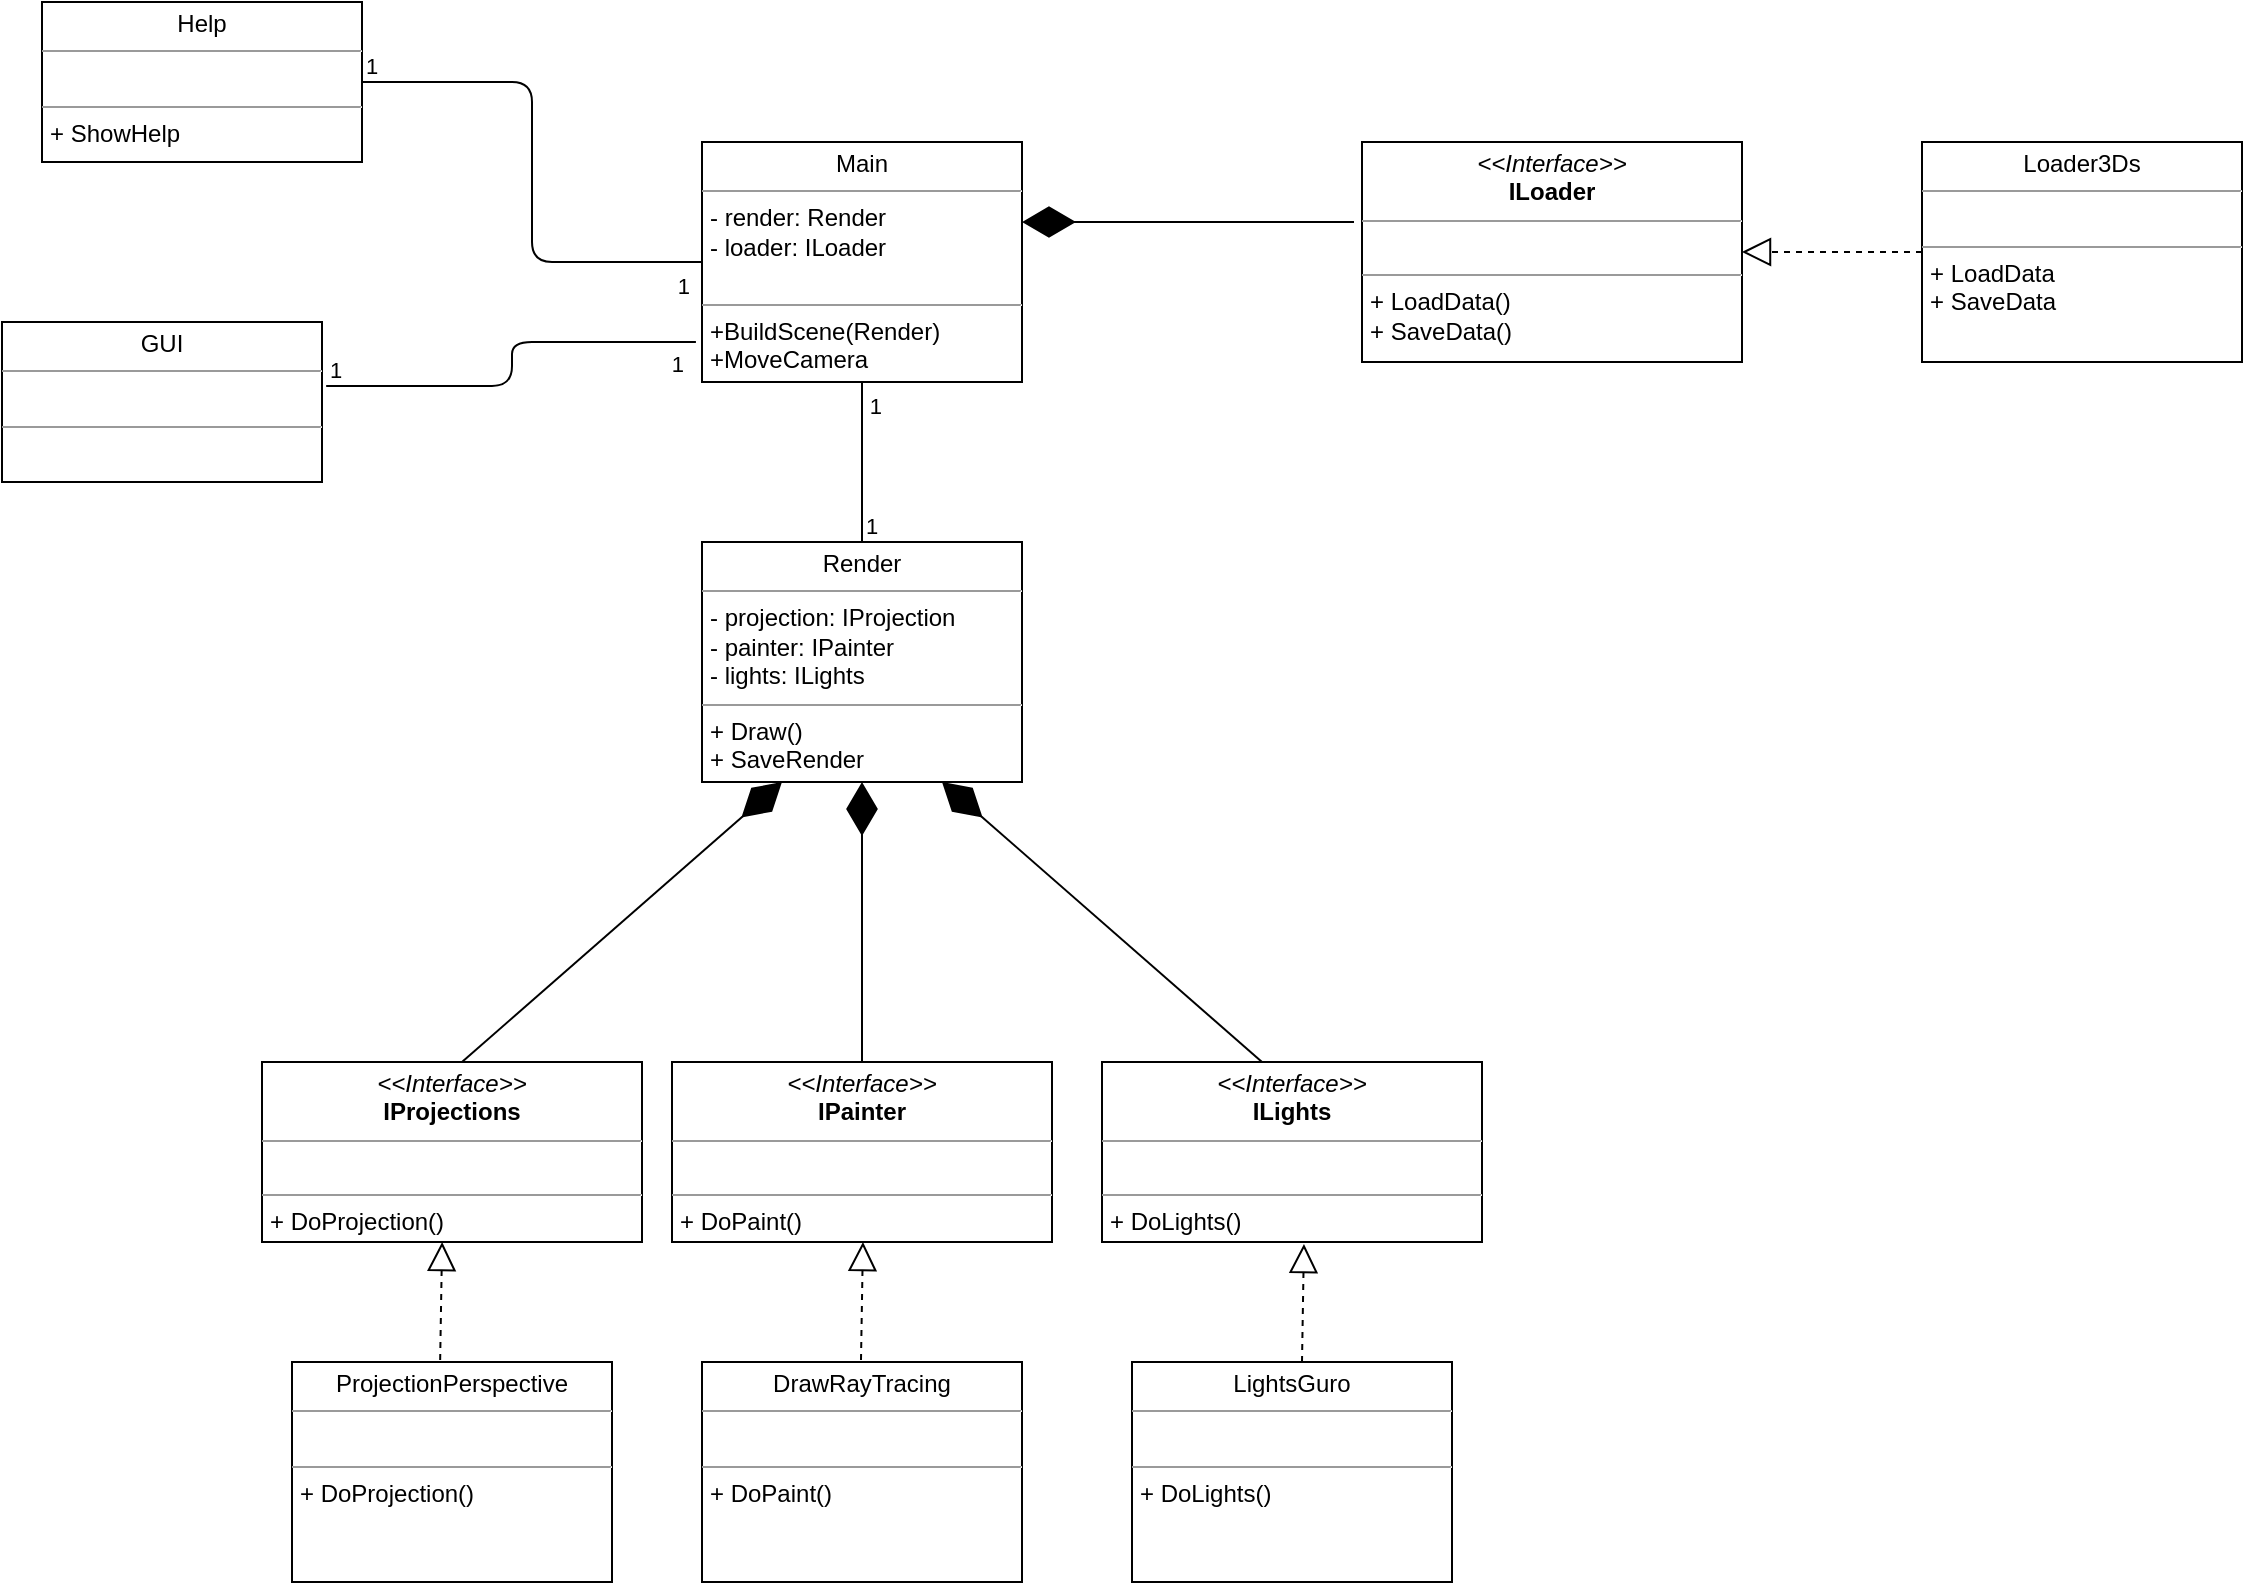 <mxfile version="14.6.13" type="device"><diagram id="lxWW4MPbczpgZTvlSC1j" name="Page-1"><mxGraphModel dx="2249" dy="1932" grid="1" gridSize="10" guides="1" tooltips="1" connect="1" arrows="1" fold="1" page="1" pageScale="1" pageWidth="827" pageHeight="1169" math="0" shadow="0"><root><mxCell id="0"/><mxCell id="1" parent="0"/><mxCell id="15YVuwfwYw7TAQNiyavK-1" value="&lt;p style=&quot;margin: 0px ; margin-top: 4px ; text-align: center&quot;&gt;Render&lt;br&gt;&lt;/p&gt;&lt;hr size=&quot;1&quot;&gt;&lt;p style=&quot;margin: 0px ; margin-left: 4px&quot;&gt;- projection: IProjection&lt;/p&gt;&lt;p style=&quot;margin: 0px ; margin-left: 4px&quot;&gt;- painter: IPainter&lt;/p&gt;&lt;p style=&quot;margin: 0px ; margin-left: 4px&quot;&gt;- lights: ILights&lt;br&gt;&lt;/p&gt;&lt;hr size=&quot;1&quot;&gt;&lt;p style=&quot;margin: 0px ; margin-left: 4px&quot;&gt;+ Draw()&lt;/p&gt;&lt;p style=&quot;margin: 0px ; margin-left: 4px&quot;&gt;+ SaveRender&lt;br&gt;&lt;/p&gt;" style="verticalAlign=top;align=left;overflow=fill;fontSize=12;fontFamily=Helvetica;html=1;" vertex="1" parent="1"><mxGeometry x="300" y="220" width="160" height="120" as="geometry"/></mxCell><mxCell id="15YVuwfwYw7TAQNiyavK-5" value="" style="endArrow=diamondThin;endFill=1;endSize=24;html=1;exitX=0.5;exitY=0;exitDx=0;exitDy=0;entryX=0.25;entryY=1;entryDx=0;entryDy=0;" edge="1" parent="1" target="15YVuwfwYw7TAQNiyavK-1"><mxGeometry width="160" relative="1" as="geometry"><mxPoint x="180" y="480" as="sourcePoint"/><mxPoint x="320" y="360" as="targetPoint"/></mxGeometry></mxCell><mxCell id="15YVuwfwYw7TAQNiyavK-6" value="" style="endArrow=diamondThin;endFill=1;endSize=24;html=1;exitX=0.5;exitY=0;exitDx=0;exitDy=0;entryX=0.5;entryY=1;entryDx=0;entryDy=0;" edge="1" parent="1" target="15YVuwfwYw7TAQNiyavK-1"><mxGeometry width="160" relative="1" as="geometry"><mxPoint x="380" y="480" as="sourcePoint"/><mxPoint x="380" y="360" as="targetPoint"/></mxGeometry></mxCell><mxCell id="15YVuwfwYw7TAQNiyavK-7" value="" style="endArrow=diamondThin;endFill=1;endSize=24;html=1;exitX=0.5;exitY=0;exitDx=0;exitDy=0;entryX=0.75;entryY=1;entryDx=0;entryDy=0;" edge="1" parent="1" target="15YVuwfwYw7TAQNiyavK-1"><mxGeometry width="160" relative="1" as="geometry"><mxPoint x="580" y="480" as="sourcePoint"/><mxPoint x="420" y="320" as="targetPoint"/><Array as="points"/></mxGeometry></mxCell><mxCell id="15YVuwfwYw7TAQNiyavK-8" value="&lt;p style=&quot;margin: 0px ; margin-top: 4px ; text-align: center&quot;&gt;&lt;i&gt;&amp;lt;&amp;lt;Interface&amp;gt;&amp;gt;&lt;/i&gt;&lt;br&gt;&lt;b&gt;IProjections&lt;/b&gt;&lt;/p&gt;&lt;hr size=&quot;1&quot;&gt;&lt;p style=&quot;margin: 0px ; margin-left: 4px&quot;&gt;&lt;br&gt;&lt;/p&gt;&lt;hr size=&quot;1&quot;&gt;&lt;p style=&quot;margin: 0px ; margin-left: 4px&quot;&gt;+ DoProjection()&lt;br&gt;&lt;/p&gt;" style="verticalAlign=top;align=left;overflow=fill;fontSize=12;fontFamily=Helvetica;html=1;" vertex="1" parent="1"><mxGeometry x="80" y="480" width="190" height="90" as="geometry"/></mxCell><mxCell id="15YVuwfwYw7TAQNiyavK-9" value="&lt;p style=&quot;margin: 0px ; margin-top: 4px ; text-align: center&quot;&gt;&lt;i&gt;&amp;lt;&amp;lt;Interface&amp;gt;&amp;gt;&lt;/i&gt;&lt;br&gt;&lt;b&gt;IPainter&lt;/b&gt;&lt;/p&gt;&lt;hr size=&quot;1&quot;&gt;&lt;p style=&quot;margin: 0px ; margin-left: 4px&quot;&gt;&lt;br&gt;&lt;/p&gt;&lt;hr size=&quot;1&quot;&gt;&lt;p style=&quot;margin: 0px ; margin-left: 4px&quot;&gt;+ DoPaint()&lt;br&gt;&lt;/p&gt;" style="verticalAlign=top;align=left;overflow=fill;fontSize=12;fontFamily=Helvetica;html=1;" vertex="1" parent="1"><mxGeometry x="285" y="480" width="190" height="90" as="geometry"/></mxCell><mxCell id="15YVuwfwYw7TAQNiyavK-10" value="&lt;p style=&quot;margin: 0px ; margin-top: 4px ; text-align: center&quot;&gt;&lt;i&gt;&amp;lt;&amp;lt;Interface&amp;gt;&amp;gt;&lt;/i&gt;&lt;br&gt;&lt;b&gt;ILights&lt;/b&gt;&lt;/p&gt;&lt;hr size=&quot;1&quot;&gt;&lt;p style=&quot;margin: 0px ; margin-left: 4px&quot;&gt;&lt;br&gt;&lt;/p&gt;&lt;hr size=&quot;1&quot;&gt;&lt;p style=&quot;margin: 0px ; margin-left: 4px&quot;&gt;+ DoLights()&lt;br&gt;&lt;/p&gt;" style="verticalAlign=top;align=left;overflow=fill;fontSize=12;fontFamily=Helvetica;html=1;" vertex="1" parent="1"><mxGeometry x="500" y="480" width="190" height="90" as="geometry"/></mxCell><mxCell id="15YVuwfwYw7TAQNiyavK-11" value="&lt;p style=&quot;margin: 0px ; margin-top: 4px ; text-align: center&quot;&gt;ProjectionPerspective&lt;br&gt;&lt;/p&gt;&lt;hr size=&quot;1&quot;&gt;&lt;br&gt;&lt;hr size=&quot;1&quot;&gt;&lt;p style=&quot;margin: 0px ; margin-left: 4px&quot;&gt;+ DoProjection()&lt;/p&gt;" style="verticalAlign=top;align=left;overflow=fill;fontSize=12;fontFamily=Helvetica;html=1;" vertex="1" parent="1"><mxGeometry x="95" y="630" width="160" height="110" as="geometry"/></mxCell><mxCell id="15YVuwfwYw7TAQNiyavK-12" value="&lt;p style=&quot;margin: 0px ; margin-top: 4px ; text-align: center&quot;&gt;DrawRayTracing&lt;br&gt;&lt;/p&gt;&lt;hr size=&quot;1&quot;&gt;&lt;br&gt;&lt;hr size=&quot;1&quot;&gt;&lt;p style=&quot;margin: 0px ; margin-left: 4px&quot;&gt;+ DoPaint()&lt;/p&gt;" style="verticalAlign=top;align=left;overflow=fill;fontSize=12;fontFamily=Helvetica;html=1;" vertex="1" parent="1"><mxGeometry x="300" y="630" width="160" height="110" as="geometry"/></mxCell><mxCell id="15YVuwfwYw7TAQNiyavK-13" value="&lt;p style=&quot;margin: 0px ; margin-top: 4px ; text-align: center&quot;&gt;LightsGuro&lt;br&gt;&lt;/p&gt;&lt;hr size=&quot;1&quot;&gt;&lt;br&gt;&lt;hr size=&quot;1&quot;&gt;&lt;p style=&quot;margin: 0px ; margin-left: 4px&quot;&gt;+ DoLights()&lt;/p&gt;" style="verticalAlign=top;align=left;overflow=fill;fontSize=12;fontFamily=Helvetica;html=1;" vertex="1" parent="1"><mxGeometry x="515" y="630" width="160" height="110" as="geometry"/></mxCell><mxCell id="15YVuwfwYw7TAQNiyavK-14" value="" style="endArrow=block;dashed=1;endFill=0;endSize=12;html=1;entryX=0.474;entryY=1;entryDx=0;entryDy=0;entryPerimeter=0;exitX=0.463;exitY=-0.009;exitDx=0;exitDy=0;exitPerimeter=0;" edge="1" parent="1" source="15YVuwfwYw7TAQNiyavK-11" target="15YVuwfwYw7TAQNiyavK-8"><mxGeometry width="160" relative="1" as="geometry"><mxPoint x="30" y="590" as="sourcePoint"/><mxPoint x="170" y="580" as="targetPoint"/></mxGeometry></mxCell><mxCell id="15YVuwfwYw7TAQNiyavK-15" value="" style="endArrow=block;dashed=1;endFill=0;endSize=12;html=1;entryX=0.474;entryY=1;entryDx=0;entryDy=0;entryPerimeter=0;exitX=0.463;exitY=-0.009;exitDx=0;exitDy=0;exitPerimeter=0;" edge="1" parent="1"><mxGeometry width="160" relative="1" as="geometry"><mxPoint x="379.5" y="629.01" as="sourcePoint"/><mxPoint x="380.48" y="570" as="targetPoint"/></mxGeometry></mxCell><mxCell id="15YVuwfwYw7TAQNiyavK-17" value="" style="endArrow=block;dashed=1;endFill=0;endSize=12;html=1;entryX=0.474;entryY=1;entryDx=0;entryDy=0;entryPerimeter=0;exitX=0.463;exitY=-0.009;exitDx=0;exitDy=0;exitPerimeter=0;" edge="1" parent="1"><mxGeometry width="160" relative="1" as="geometry"><mxPoint x="600" y="630" as="sourcePoint"/><mxPoint x="600.98" y="570.99" as="targetPoint"/></mxGeometry></mxCell><mxCell id="15YVuwfwYw7TAQNiyavK-18" value="&lt;p style=&quot;margin: 0px ; margin-top: 4px ; text-align: center&quot;&gt;Main&lt;br&gt;&lt;/p&gt;&lt;hr size=&quot;1&quot;&gt;&lt;p style=&quot;margin: 0px ; margin-left: 4px&quot;&gt;- render: Render&lt;/p&gt;&lt;p style=&quot;margin: 0px ; margin-left: 4px&quot;&gt;- loader: ILoader&lt;br&gt;&lt;/p&gt;&lt;p style=&quot;margin: 0px ; margin-left: 4px&quot;&gt;&lt;br&gt;&lt;/p&gt;&lt;hr size=&quot;1&quot;&gt;&lt;p style=&quot;margin: 0px ; margin-left: 4px&quot;&gt;+BuildScene(Render)&lt;/p&gt;&lt;p style=&quot;margin: 0px ; margin-left: 4px&quot;&gt;+MoveCamera&lt;br&gt;&lt;/p&gt;" style="verticalAlign=top;align=left;overflow=fill;fontSize=12;fontFamily=Helvetica;html=1;" vertex="1" parent="1"><mxGeometry x="300" y="20" width="160" height="120" as="geometry"/></mxCell><mxCell id="15YVuwfwYw7TAQNiyavK-23" value="" style="endArrow=none;html=1;edgeStyle=orthogonalEdgeStyle;exitX=0.5;exitY=0;exitDx=0;exitDy=0;" edge="1" parent="1" source="15YVuwfwYw7TAQNiyavK-1"><mxGeometry relative="1" as="geometry"><mxPoint x="340" y="200" as="sourcePoint"/><mxPoint x="380" y="140" as="targetPoint"/></mxGeometry></mxCell><mxCell id="15YVuwfwYw7TAQNiyavK-24" value="1" style="edgeLabel;resizable=0;html=1;align=left;verticalAlign=bottom;" connectable="0" vertex="1" parent="15YVuwfwYw7TAQNiyavK-23"><mxGeometry x="-1" relative="1" as="geometry"/></mxCell><mxCell id="15YVuwfwYw7TAQNiyavK-25" value="1" style="edgeLabel;resizable=0;html=1;align=right;verticalAlign=bottom;" connectable="0" vertex="1" parent="15YVuwfwYw7TAQNiyavK-23"><mxGeometry x="1" relative="1" as="geometry"><mxPoint x="10" y="20" as="offset"/></mxGeometry></mxCell><mxCell id="15YVuwfwYw7TAQNiyavK-26" value="" style="endArrow=diamondThin;endFill=1;endSize=24;html=1;entryX=0.75;entryY=1;entryDx=0;entryDy=0;" edge="1" parent="1"><mxGeometry width="160" relative="1" as="geometry"><mxPoint x="626" y="60" as="sourcePoint"/><mxPoint x="460" y="60" as="targetPoint"/><Array as="points"/></mxGeometry></mxCell><mxCell id="15YVuwfwYw7TAQNiyavK-27" value="&lt;p style=&quot;margin: 0px ; margin-top: 4px ; text-align: center&quot;&gt;&lt;i&gt;&amp;lt;&amp;lt;Interface&amp;gt;&amp;gt;&lt;/i&gt;&lt;br&gt;&lt;b&gt;ILoader&lt;/b&gt;&lt;/p&gt;&lt;hr size=&quot;1&quot;&gt;&lt;p style=&quot;margin: 0px ; margin-left: 4px&quot;&gt;&lt;br&gt;&lt;/p&gt;&lt;hr size=&quot;1&quot;&gt;&lt;p style=&quot;margin: 0px ; margin-left: 4px&quot;&gt;+ LoadData()&lt;/p&gt;&lt;p style=&quot;margin: 0px ; margin-left: 4px&quot;&gt;+ SaveData()&lt;br&gt;&lt;/p&gt;&lt;p style=&quot;margin: 0px ; margin-left: 4px&quot;&gt;&lt;br&gt;&lt;/p&gt;" style="verticalAlign=top;align=left;overflow=fill;fontSize=12;fontFamily=Helvetica;html=1;" vertex="1" parent="1"><mxGeometry x="630" y="20" width="190" height="110" as="geometry"/></mxCell><mxCell id="15YVuwfwYw7TAQNiyavK-28" value="&lt;p style=&quot;margin: 0px ; margin-top: 4px ; text-align: center&quot;&gt;Loader3Ds&lt;br&gt;&lt;/p&gt;&lt;hr size=&quot;1&quot;&gt;&lt;br&gt;&lt;hr size=&quot;1&quot;&gt;&lt;p style=&quot;margin: 0px ; margin-left: 4px&quot;&gt;+ LoadData&lt;/p&gt;&lt;p style=&quot;margin: 0px ; margin-left: 4px&quot;&gt;+ SaveData&lt;br&gt;&lt;/p&gt;" style="verticalAlign=top;align=left;overflow=fill;fontSize=12;fontFamily=Helvetica;html=1;" vertex="1" parent="1"><mxGeometry x="910" y="20" width="160" height="110" as="geometry"/></mxCell><mxCell id="15YVuwfwYw7TAQNiyavK-29" value="" style="endArrow=block;dashed=1;endFill=0;endSize=12;html=1;entryX=1;entryY=0.5;entryDx=0;entryDy=0;" edge="1" parent="1" source="15YVuwfwYw7TAQNiyavK-28" target="15YVuwfwYw7TAQNiyavK-27"><mxGeometry width="160" relative="1" as="geometry"><mxPoint x="895" y="199.01" as="sourcePoint"/><mxPoint x="895.98" y="140" as="targetPoint"/></mxGeometry></mxCell><mxCell id="15YVuwfwYw7TAQNiyavK-33" value="" style="endArrow=none;html=1;edgeStyle=orthogonalEdgeStyle;" edge="1" parent="1" source="15YVuwfwYw7TAQNiyavK-37" target="15YVuwfwYw7TAQNiyavK-18"><mxGeometry relative="1" as="geometry"><mxPoint x="132.08" y="-15.02" as="sourcePoint"/><mxPoint x="390" y="150" as="targetPoint"/></mxGeometry></mxCell><mxCell id="15YVuwfwYw7TAQNiyavK-34" value="1" style="edgeLabel;resizable=0;html=1;align=left;verticalAlign=bottom;" connectable="0" vertex="1" parent="15YVuwfwYw7TAQNiyavK-33"><mxGeometry x="-1" relative="1" as="geometry"/></mxCell><mxCell id="15YVuwfwYw7TAQNiyavK-35" value="1" style="edgeLabel;resizable=0;html=1;align=right;verticalAlign=bottom;" connectable="0" vertex="1" parent="15YVuwfwYw7TAQNiyavK-33"><mxGeometry x="1" relative="1" as="geometry"><mxPoint x="-6" y="20" as="offset"/></mxGeometry></mxCell><mxCell id="15YVuwfwYw7TAQNiyavK-37" value="&lt;p style=&quot;margin: 0px ; margin-top: 4px ; text-align: center&quot;&gt;Help&lt;br&gt;&lt;/p&gt;&lt;hr size=&quot;1&quot;&gt;&lt;br&gt;&lt;hr size=&quot;1&quot;&gt;&lt;p style=&quot;margin: 0px ; margin-left: 4px&quot;&gt;+ ShowHelp&lt;/p&gt;" style="verticalAlign=top;align=left;overflow=fill;fontSize=12;fontFamily=Helvetica;html=1;" vertex="1" parent="1"><mxGeometry x="-30" y="-50" width="160" height="80" as="geometry"/></mxCell><mxCell id="15YVuwfwYw7TAQNiyavK-38" value="&lt;p style=&quot;margin: 0px ; margin-top: 4px ; text-align: center&quot;&gt;GUI&lt;br&gt;&lt;/p&gt;&lt;hr size=&quot;1&quot;&gt;&lt;br&gt;&lt;hr size=&quot;1&quot;&gt;&lt;p style=&quot;margin: 0px ; margin-left: 4px&quot;&gt;&lt;br&gt;&lt;/p&gt;" style="verticalAlign=top;align=left;overflow=fill;fontSize=12;fontFamily=Helvetica;html=1;" vertex="1" parent="1"><mxGeometry x="-50" y="110" width="160" height="80" as="geometry"/></mxCell><mxCell id="15YVuwfwYw7TAQNiyavK-39" value="" style="endArrow=none;html=1;edgeStyle=orthogonalEdgeStyle;exitX=1.013;exitY=0.4;exitDx=0;exitDy=0;exitPerimeter=0;entryX=-0.019;entryY=0.833;entryDx=0;entryDy=0;entryPerimeter=0;" edge="1" parent="1" source="15YVuwfwYw7TAQNiyavK-38" target="15YVuwfwYw7TAQNiyavK-18"><mxGeometry relative="1" as="geometry"><mxPoint x="140" as="sourcePoint"/><mxPoint x="290" y="120" as="targetPoint"/></mxGeometry></mxCell><mxCell id="15YVuwfwYw7TAQNiyavK-40" value="1" style="edgeLabel;resizable=0;html=1;align=left;verticalAlign=bottom;" connectable="0" vertex="1" parent="15YVuwfwYw7TAQNiyavK-39"><mxGeometry x="-1" relative="1" as="geometry"/></mxCell><mxCell id="15YVuwfwYw7TAQNiyavK-41" value="1" style="edgeLabel;resizable=0;html=1;align=right;verticalAlign=bottom;" connectable="0" vertex="1" parent="15YVuwfwYw7TAQNiyavK-39"><mxGeometry x="1" relative="1" as="geometry"><mxPoint x="-6" y="20" as="offset"/></mxGeometry></mxCell></root></mxGraphModel></diagram></mxfile>